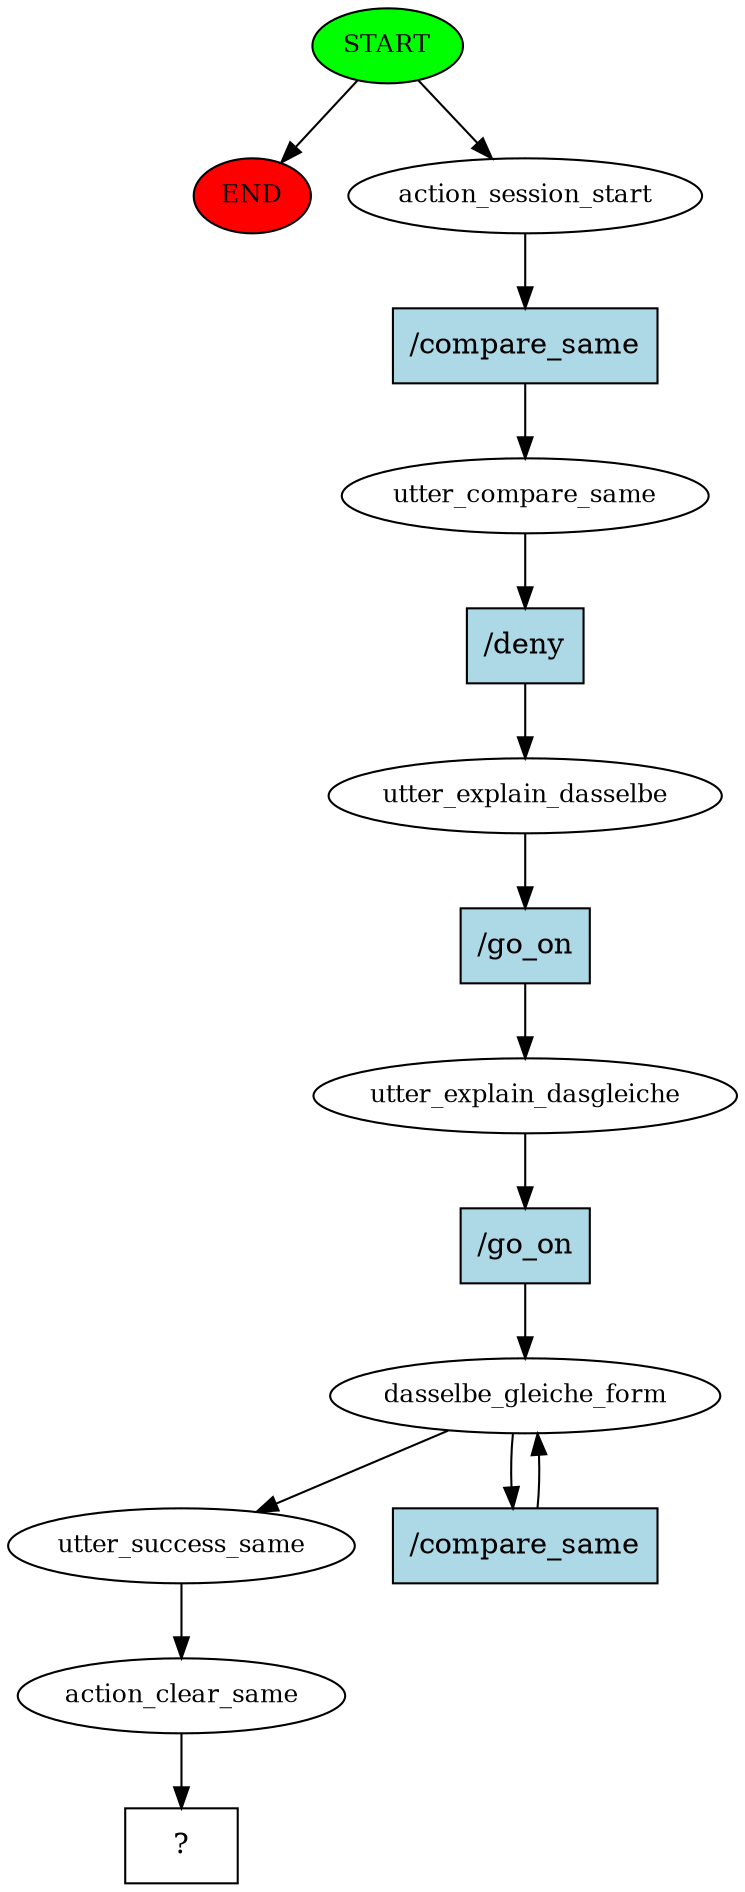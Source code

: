 digraph  {
0 [class="start active", fillcolor=green, fontsize=12, label=START, style=filled];
"-1" [class=end, fillcolor=red, fontsize=12, label=END, style=filled];
1 [class=active, fontsize=12, label=action_session_start];
2 [class=active, fontsize=12, label=utter_compare_same];
3 [class=active, fontsize=12, label=utter_explain_dasselbe];
4 [class=active, fontsize=12, label=utter_explain_dasgleiche];
5 [class=active, fontsize=12, label=dasselbe_gleiche_form];
8 [class=active, fontsize=12, label=utter_success_same];
9 [class=active, fontsize=12, label=action_clear_same];
10 [class="intent dashed active", label="  ?  ", shape=rect];
11 [class="intent active", fillcolor=lightblue, label="/compare_same", shape=rect, style=filled];
12 [class="intent active", fillcolor=lightblue, label="/deny", shape=rect, style=filled];
13 [class="intent active", fillcolor=lightblue, label="/go_on", shape=rect, style=filled];
14 [class="intent active", fillcolor=lightblue, label="/go_on", shape=rect, style=filled];
15 [class="intent active", fillcolor=lightblue, label="/compare_same", shape=rect, style=filled];
0 -> "-1"  [class="", key=NONE, label=""];
0 -> 1  [class=active, key=NONE, label=""];
1 -> 11  [class=active, key=0];
2 -> 12  [class=active, key=0];
3 -> 13  [class=active, key=0];
4 -> 14  [class=active, key=0];
5 -> 8  [class=active, key=NONE, label=""];
5 -> 15  [class=active, key=0];
8 -> 9  [class=active, key=NONE, label=""];
9 -> 10  [class=active, key=NONE, label=""];
11 -> 2  [class=active, key=0];
12 -> 3  [class=active, key=0];
13 -> 4  [class=active, key=0];
14 -> 5  [class=active, key=0];
15 -> 5  [class=active, key=0];
}

